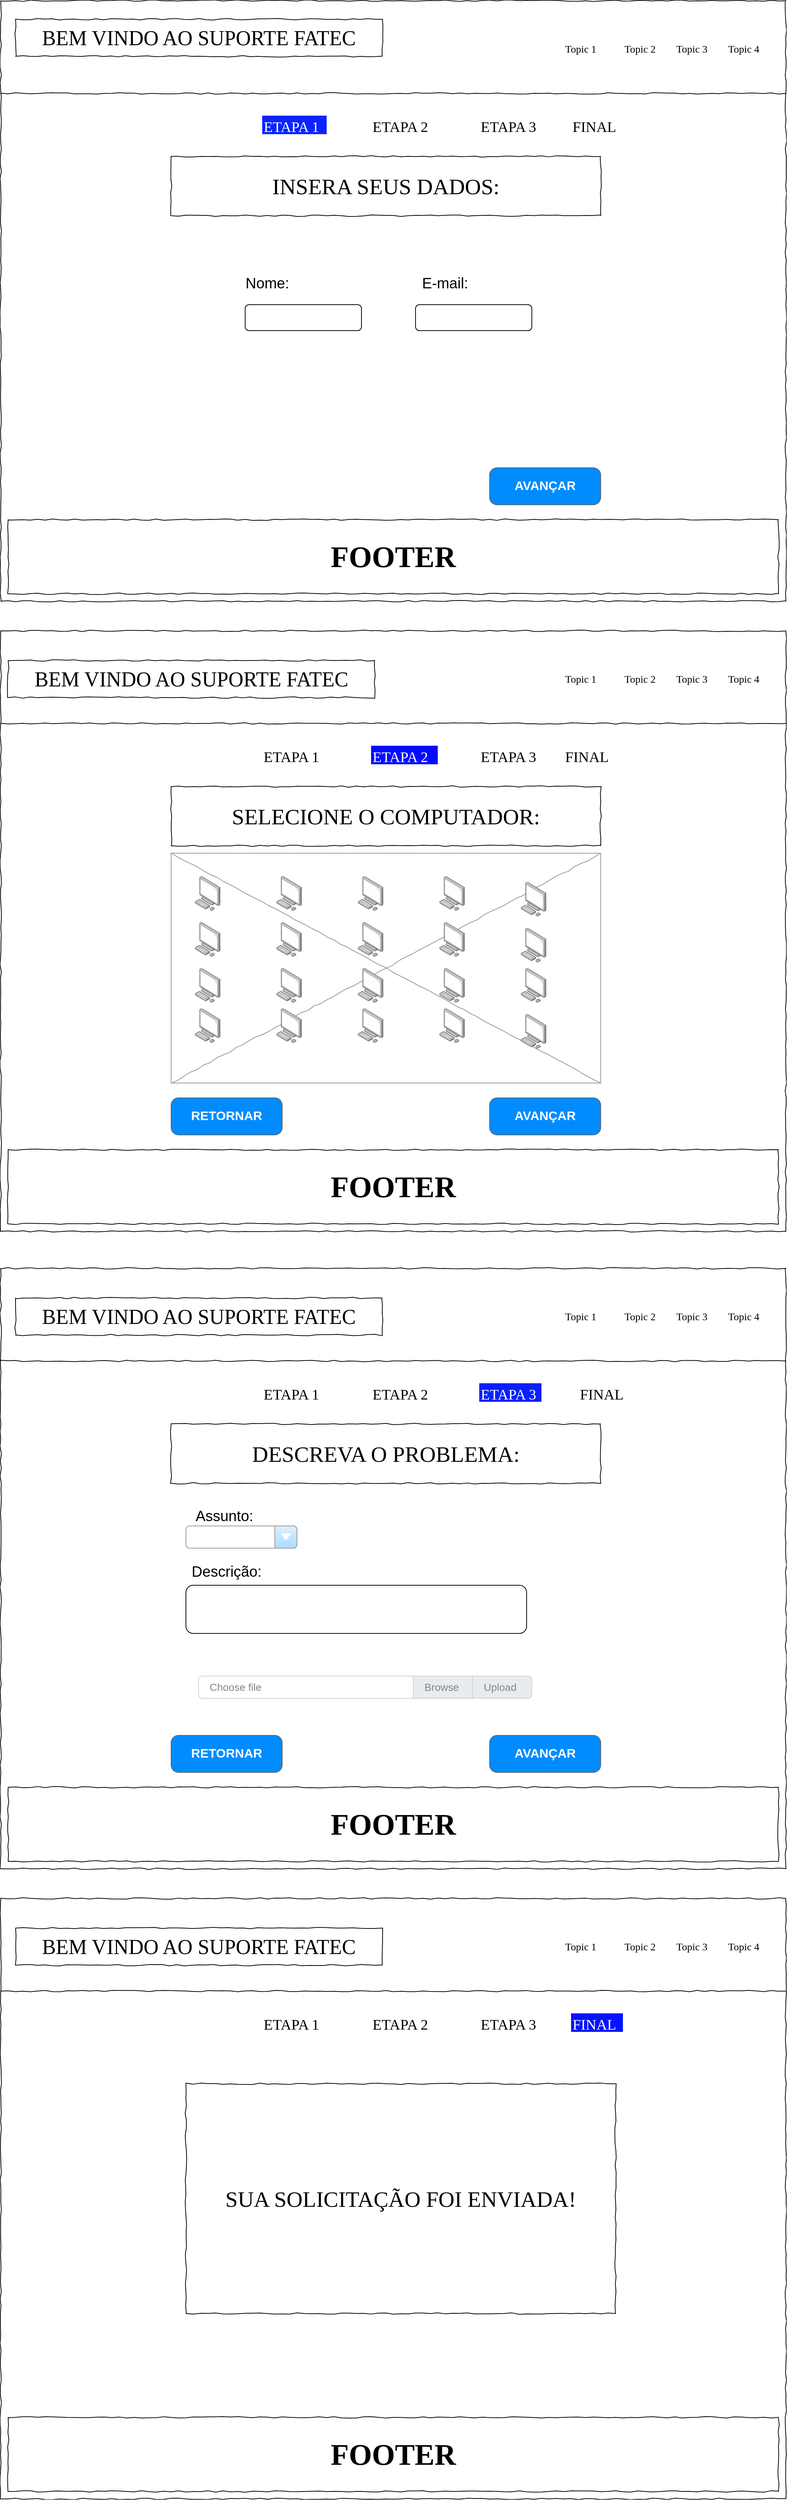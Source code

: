 <mxfile version="20.2.8" type="device"><diagram name="Page-1" id="03018318-947c-dd8e-b7a3-06fadd420f32"><mxGraphModel dx="3768" dy="3306" grid="1" gridSize="10" guides="1" tooltips="1" connect="1" arrows="1" fold="1" page="1" pageScale="1" pageWidth="1100" pageHeight="850" background="none" math="0" shadow="0"><root><mxCell id="0"/><mxCell id="1" parent="0"/><mxCell id="677b7b8949515195-1" value="" style="whiteSpace=wrap;html=1;rounded=0;shadow=0;labelBackgroundColor=none;strokeColor=#000000;strokeWidth=1;fillColor=none;fontFamily=Verdana;fontSize=12;fontColor=#000000;align=center;comic=1;" parent="1" vertex="1"><mxGeometry x="20" y="20" width="1060" height="810" as="geometry"/></mxCell><mxCell id="677b7b8949515195-4" value="Topic 1" style="text;html=1;points=[];align=left;verticalAlign=top;spacingTop=-4;fontSize=14;fontFamily=Verdana" parent="1" vertex="1"><mxGeometry x="780" y="75" width="60" height="20" as="geometry"/></mxCell><mxCell id="677b7b8949515195-5" value="Topic 2" style="text;html=1;points=[];align=left;verticalAlign=top;spacingTop=-4;fontSize=14;fontFamily=Verdana" parent="1" vertex="1"><mxGeometry x="860" y="75" width="60" height="20" as="geometry"/></mxCell><mxCell id="677b7b8949515195-6" value="Topic 3" style="text;html=1;points=[];align=left;verticalAlign=top;spacingTop=-4;fontSize=14;fontFamily=Verdana" parent="1" vertex="1"><mxGeometry x="930" y="75" width="60" height="20" as="geometry"/></mxCell><mxCell id="677b7b8949515195-7" value="Topic 4" style="text;html=1;points=[];align=left;verticalAlign=top;spacingTop=-4;fontSize=14;fontFamily=Verdana" parent="1" vertex="1"><mxGeometry x="1000" y="75" width="60" height="20" as="geometry"/></mxCell><mxCell id="677b7b8949515195-9" value="" style="line;strokeWidth=1;html=1;rounded=0;shadow=0;labelBackgroundColor=none;fillColor=none;fontFamily=Verdana;fontSize=14;fontColor=#000000;align=center;comic=1;" parent="1" vertex="1"><mxGeometry x="20" y="140" width="1060" height="10" as="geometry"/></mxCell><mxCell id="677b7b8949515195-11" value="ETAPA 1" style="text;html=1;points=[];align=left;verticalAlign=top;spacingTop=-4;fontSize=20;fontFamily=Verdana" parent="1" vertex="1"><mxGeometry x="373" y="175" width="60" height="20" as="geometry"/></mxCell><mxCell id="677b7b8949515195-12" value="&lt;font color=&quot;#ffffff&quot; style=&quot;font-size: 20px;&quot;&gt;ETAPA 2&lt;/font&gt;" style="text;html=1;points=[];align=left;verticalAlign=top;spacingTop=-4;fontSize=20;fontFamily=Verdana;fillColor=#030BFF;" parent="1" vertex="1"><mxGeometry x="520" y="175" width="90" height="25" as="geometry"/></mxCell><mxCell id="677b7b8949515195-13" value="ETAPA 3" style="text;html=1;points=[];align=left;verticalAlign=top;spacingTop=-4;fontSize=20;fontFamily=Verdana" parent="1" vertex="1"><mxGeometry x="666" y="175" width="60" height="20" as="geometry"/></mxCell><mxCell id="O3Sb71Dwkv4_aqK_xS9T-21" value="AVANÇAR" style="strokeWidth=1;shadow=0;dashed=0;align=center;html=1;shape=mxgraph.mockup.buttons.button;strokeColor=#666666;fontColor=#ffffff;mainText=;buttonStyle=round;fontSize=17;fontStyle=1;fillColor=#008cff;whiteSpace=wrap;" parent="1" vertex="1"><mxGeometry x="680" y="650" width="150" height="50" as="geometry"/></mxCell><mxCell id="O3Sb71Dwkv4_aqK_xS9T-22" value="RETORNAR" style="strokeWidth=1;shadow=0;dashed=0;align=center;html=1;shape=mxgraph.mockup.buttons.button;strokeColor=#666666;fontColor=#ffffff;mainText=;buttonStyle=round;fontSize=17;fontStyle=1;fillColor=#008cff;whiteSpace=wrap;" parent="1" vertex="1"><mxGeometry x="250" y="650" width="150" height="50" as="geometry"/></mxCell><mxCell id="O3Sb71Dwkv4_aqK_xS9T-23" value="&lt;font style=&quot;font-size: 40px;&quot;&gt;&lt;b&gt;FOOTER&lt;/b&gt;&lt;/font&gt;" style="whiteSpace=wrap;html=1;rounded=0;shadow=0;labelBackgroundColor=none;strokeWidth=1;fillColor=none;fontFamily=Verdana;fontSize=12;align=center;comic=1;" parent="1" vertex="1"><mxGeometry x="30" y="720" width="1040" height="100" as="geometry"/></mxCell><mxCell id="O3Sb71Dwkv4_aqK_xS9T-28" value="" style="group" parent="1" vertex="1" connectable="0"><mxGeometry x="250" y="320" width="580" height="310" as="geometry"/></mxCell><mxCell id="677b7b8949515195-16" value="" style="verticalLabelPosition=bottom;shadow=0;dashed=0;align=center;html=1;verticalAlign=top;strokeWidth=1;shape=mxgraph.mockup.graphics.simpleIcon;strokeColor=#999999;rounded=0;labelBackgroundColor=none;fontFamily=Verdana;fontSize=14;fontColor=#000000;comic=1;" parent="O3Sb71Dwkv4_aqK_xS9T-28" vertex="1"><mxGeometry width="580" height="310" as="geometry"/></mxCell><mxCell id="O3Sb71Dwkv4_aqK_xS9T-1" value="" style="points=[];aspect=fixed;html=1;align=center;shadow=0;dashed=0;image;image=img/lib/allied_telesis/computer_and_terminals/Personal_Computer.svg;" parent="O3Sb71Dwkv4_aqK_xS9T-28" vertex="1"><mxGeometry x="30" y="31" width="38.75" height="46.5" as="geometry"/></mxCell><mxCell id="O3Sb71Dwkv4_aqK_xS9T-2" value="" style="points=[];aspect=fixed;html=1;align=center;shadow=0;dashed=0;image;image=img/lib/allied_telesis/computer_and_terminals/Personal_Computer.svg;" parent="O3Sb71Dwkv4_aqK_xS9T-28" vertex="1"><mxGeometry x="30" y="93" width="38.75" height="46.5" as="geometry"/></mxCell><mxCell id="O3Sb71Dwkv4_aqK_xS9T-3" value="" style="points=[];aspect=fixed;html=1;align=center;shadow=0;dashed=0;image;image=img/lib/allied_telesis/computer_and_terminals/Personal_Computer.svg;" parent="O3Sb71Dwkv4_aqK_xS9T-28" vertex="1"><mxGeometry x="30" y="155" width="38.75" height="46.5" as="geometry"/></mxCell><mxCell id="O3Sb71Dwkv4_aqK_xS9T-4" value="" style="points=[];aspect=fixed;html=1;align=center;shadow=0;dashed=0;image;image=img/lib/allied_telesis/computer_and_terminals/Personal_Computer.svg;" parent="O3Sb71Dwkv4_aqK_xS9T-28" vertex="1"><mxGeometry x="30" y="209.25" width="38.75" height="46.5" as="geometry"/></mxCell><mxCell id="O3Sb71Dwkv4_aqK_xS9T-5" value="" style="points=[];aspect=fixed;html=1;align=center;shadow=0;dashed=0;image;image=img/lib/allied_telesis/computer_and_terminals/Personal_Computer.svg;" parent="O3Sb71Dwkv4_aqK_xS9T-28" vertex="1"><mxGeometry x="140" y="31" width="38.75" height="46.5" as="geometry"/></mxCell><mxCell id="O3Sb71Dwkv4_aqK_xS9T-6" value="" style="points=[];aspect=fixed;html=1;align=center;shadow=0;dashed=0;image;image=img/lib/allied_telesis/computer_and_terminals/Personal_Computer.svg;" parent="O3Sb71Dwkv4_aqK_xS9T-28" vertex="1"><mxGeometry x="140" y="93" width="38.75" height="46.5" as="geometry"/></mxCell><mxCell id="O3Sb71Dwkv4_aqK_xS9T-7" value="" style="points=[];aspect=fixed;html=1;align=center;shadow=0;dashed=0;image;image=img/lib/allied_telesis/computer_and_terminals/Personal_Computer.svg;" parent="O3Sb71Dwkv4_aqK_xS9T-28" vertex="1"><mxGeometry x="140" y="155" width="38.75" height="46.5" as="geometry"/></mxCell><mxCell id="O3Sb71Dwkv4_aqK_xS9T-8" value="" style="points=[];aspect=fixed;html=1;align=center;shadow=0;dashed=0;image;image=img/lib/allied_telesis/computer_and_terminals/Personal_Computer.svg;" parent="O3Sb71Dwkv4_aqK_xS9T-28" vertex="1"><mxGeometry x="140" y="209.25" width="38.75" height="46.5" as="geometry"/></mxCell><mxCell id="O3Sb71Dwkv4_aqK_xS9T-9" value="" style="points=[];aspect=fixed;html=1;align=center;shadow=0;dashed=0;image;image=img/lib/allied_telesis/computer_and_terminals/Personal_Computer.svg;" parent="O3Sb71Dwkv4_aqK_xS9T-28" vertex="1"><mxGeometry x="250" y="31" width="38.75" height="46.5" as="geometry"/></mxCell><mxCell id="O3Sb71Dwkv4_aqK_xS9T-10" value="" style="points=[];aspect=fixed;html=1;align=center;shadow=0;dashed=0;image;image=img/lib/allied_telesis/computer_and_terminals/Personal_Computer.svg;" parent="O3Sb71Dwkv4_aqK_xS9T-28" vertex="1"><mxGeometry x="250" y="93" width="38.75" height="46.5" as="geometry"/></mxCell><mxCell id="O3Sb71Dwkv4_aqK_xS9T-11" value="" style="points=[];aspect=fixed;html=1;align=center;shadow=0;dashed=0;image;image=img/lib/allied_telesis/computer_and_terminals/Personal_Computer.svg;" parent="O3Sb71Dwkv4_aqK_xS9T-28" vertex="1"><mxGeometry x="250" y="155" width="38.75" height="46.5" as="geometry"/></mxCell><mxCell id="O3Sb71Dwkv4_aqK_xS9T-12" value="" style="points=[];aspect=fixed;html=1;align=center;shadow=0;dashed=0;image;image=img/lib/allied_telesis/computer_and_terminals/Personal_Computer.svg;" parent="O3Sb71Dwkv4_aqK_xS9T-28" vertex="1"><mxGeometry x="250" y="209.25" width="38.75" height="46.5" as="geometry"/></mxCell><mxCell id="O3Sb71Dwkv4_aqK_xS9T-13" value="" style="points=[];aspect=fixed;html=1;align=center;shadow=0;dashed=0;image;image=img/lib/allied_telesis/computer_and_terminals/Personal_Computer.svg;" parent="O3Sb71Dwkv4_aqK_xS9T-28" vertex="1"><mxGeometry x="360" y="31" width="38.75" height="46.5" as="geometry"/></mxCell><mxCell id="O3Sb71Dwkv4_aqK_xS9T-14" value="" style="points=[];aspect=fixed;html=1;align=center;shadow=0;dashed=0;image;image=img/lib/allied_telesis/computer_and_terminals/Personal_Computer.svg;" parent="O3Sb71Dwkv4_aqK_xS9T-28" vertex="1"><mxGeometry x="360" y="93" width="38.75" height="46.5" as="geometry"/></mxCell><mxCell id="O3Sb71Dwkv4_aqK_xS9T-15" value="" style="points=[];aspect=fixed;html=1;align=center;shadow=0;dashed=0;image;image=img/lib/allied_telesis/computer_and_terminals/Personal_Computer.svg;" parent="O3Sb71Dwkv4_aqK_xS9T-28" vertex="1"><mxGeometry x="360" y="155" width="38.75" height="46.5" as="geometry"/></mxCell><mxCell id="O3Sb71Dwkv4_aqK_xS9T-16" value="" style="points=[];aspect=fixed;html=1;align=center;shadow=0;dashed=0;image;image=img/lib/allied_telesis/computer_and_terminals/Personal_Computer.svg;" parent="O3Sb71Dwkv4_aqK_xS9T-28" vertex="1"><mxGeometry x="360" y="209.25" width="38.75" height="46.5" as="geometry"/></mxCell><mxCell id="O3Sb71Dwkv4_aqK_xS9T-17" value="" style="points=[];aspect=fixed;html=1;align=center;shadow=0;dashed=0;image;image=img/lib/allied_telesis/computer_and_terminals/Personal_Computer.svg;" parent="O3Sb71Dwkv4_aqK_xS9T-28" vertex="1"><mxGeometry x="470" y="38.75" width="38.75" height="46.5" as="geometry"/></mxCell><mxCell id="O3Sb71Dwkv4_aqK_xS9T-18" value="" style="points=[];aspect=fixed;html=1;align=center;shadow=0;dashed=0;image;image=img/lib/allied_telesis/computer_and_terminals/Personal_Computer.svg;" parent="O3Sb71Dwkv4_aqK_xS9T-28" vertex="1"><mxGeometry x="470" y="100.75" width="38.75" height="46.5" as="geometry"/></mxCell><mxCell id="O3Sb71Dwkv4_aqK_xS9T-19" value="" style="points=[];aspect=fixed;html=1;align=center;shadow=0;dashed=0;image;image=img/lib/allied_telesis/computer_and_terminals/Personal_Computer.svg;" parent="O3Sb71Dwkv4_aqK_xS9T-28" vertex="1"><mxGeometry x="470" y="155" width="38.75" height="46.5" as="geometry"/></mxCell><mxCell id="O3Sb71Dwkv4_aqK_xS9T-20" value="" style="points=[];aspect=fixed;html=1;align=center;shadow=0;dashed=0;image;image=img/lib/allied_telesis/computer_and_terminals/Personal_Computer.svg;" parent="O3Sb71Dwkv4_aqK_xS9T-28" vertex="1"><mxGeometry x="470" y="217" width="38.75" height="46.5" as="geometry"/></mxCell><mxCell id="O3Sb71Dwkv4_aqK_xS9T-29" value="&lt;font style=&quot;font-size: 30px;&quot;&gt;SELECIONE O COMPUTADOR:&lt;/font&gt;" style="whiteSpace=wrap;html=1;rounded=0;shadow=0;labelBackgroundColor=none;strokeWidth=1;fillColor=none;fontFamily=Verdana;fontSize=12;align=center;comic=1;" parent="1" vertex="1"><mxGeometry x="250" y="230" width="580" height="80" as="geometry"/></mxCell><mxCell id="O3Sb71Dwkv4_aqK_xS9T-30" value="" style="whiteSpace=wrap;html=1;rounded=0;shadow=0;labelBackgroundColor=none;strokeColor=#000000;strokeWidth=1;fillColor=none;fontFamily=Verdana;fontSize=12;fontColor=#000000;align=center;comic=1;" parent="1" vertex="1"><mxGeometry x="20" y="880" width="1060" height="810" as="geometry"/></mxCell><mxCell id="O3Sb71Dwkv4_aqK_xS9T-32" value="Topic 1" style="text;html=1;points=[];align=left;verticalAlign=top;spacingTop=-4;fontSize=14;fontFamily=Verdana" parent="1" vertex="1"><mxGeometry x="780" y="935" width="60" height="20" as="geometry"/></mxCell><mxCell id="O3Sb71Dwkv4_aqK_xS9T-33" value="Topic 2" style="text;html=1;points=[];align=left;verticalAlign=top;spacingTop=-4;fontSize=14;fontFamily=Verdana" parent="1" vertex="1"><mxGeometry x="860" y="935" width="60" height="20" as="geometry"/></mxCell><mxCell id="O3Sb71Dwkv4_aqK_xS9T-34" value="Topic 3" style="text;html=1;points=[];align=left;verticalAlign=top;spacingTop=-4;fontSize=14;fontFamily=Verdana" parent="1" vertex="1"><mxGeometry x="930" y="935" width="60" height="20" as="geometry"/></mxCell><mxCell id="O3Sb71Dwkv4_aqK_xS9T-35" value="Topic 4" style="text;html=1;points=[];align=left;verticalAlign=top;spacingTop=-4;fontSize=14;fontFamily=Verdana" parent="1" vertex="1"><mxGeometry x="1000" y="935" width="60" height="20" as="geometry"/></mxCell><mxCell id="O3Sb71Dwkv4_aqK_xS9T-36" value="" style="line;strokeWidth=1;html=1;rounded=0;shadow=0;labelBackgroundColor=none;fillColor=none;fontFamily=Verdana;fontSize=14;fontColor=#000000;align=center;comic=1;" parent="1" vertex="1"><mxGeometry x="20" y="1000" width="1060" height="10" as="geometry"/></mxCell><mxCell id="O3Sb71Dwkv4_aqK_xS9T-38" value="ETAPA 1" style="text;html=1;points=[];align=left;verticalAlign=top;spacingTop=-4;fontSize=20;fontFamily=Verdana" parent="1" vertex="1"><mxGeometry x="373" y="1035" width="60" height="20" as="geometry"/></mxCell><mxCell id="O3Sb71Dwkv4_aqK_xS9T-39" value="&lt;font style=&quot;font-size: 20px;&quot;&gt;ETAPA 2&lt;/font&gt;" style="text;html=1;points=[];align=left;verticalAlign=top;spacingTop=-4;fontSize=20;fontFamily=Verdana;fillColor=none;" parent="1" vertex="1"><mxGeometry x="520" y="1035" width="90" height="25" as="geometry"/></mxCell><mxCell id="O3Sb71Dwkv4_aqK_xS9T-40" value="&lt;font color=&quot;#ffffff&quot;&gt;ETAPA 3&lt;/font&gt;" style="text;html=1;points=[];align=left;verticalAlign=top;spacingTop=-4;fontSize=20;fontFamily=Verdana;fillColor=#0820FF;" parent="1" vertex="1"><mxGeometry x="666" y="1035" width="84" height="25" as="geometry"/></mxCell><mxCell id="O3Sb71Dwkv4_aqK_xS9T-41" value="AVANÇAR" style="strokeWidth=1;shadow=0;dashed=0;align=center;html=1;shape=mxgraph.mockup.buttons.button;strokeColor=#666666;fontColor=#ffffff;mainText=;buttonStyle=round;fontSize=17;fontStyle=1;fillColor=#008cff;whiteSpace=wrap;" parent="1" vertex="1"><mxGeometry x="680" y="1510" width="150" height="50" as="geometry"/></mxCell><mxCell id="O3Sb71Dwkv4_aqK_xS9T-42" value="RETORNAR" style="strokeWidth=1;shadow=0;dashed=0;align=center;html=1;shape=mxgraph.mockup.buttons.button;strokeColor=#666666;fontColor=#ffffff;mainText=;buttonStyle=round;fontSize=17;fontStyle=1;fillColor=#008cff;whiteSpace=wrap;" parent="1" vertex="1"><mxGeometry x="250" y="1510" width="150" height="50" as="geometry"/></mxCell><mxCell id="O3Sb71Dwkv4_aqK_xS9T-43" value="&lt;font style=&quot;font-size: 40px;&quot;&gt;&lt;b&gt;FOOTER&lt;/b&gt;&lt;/font&gt;" style="whiteSpace=wrap;html=1;rounded=0;shadow=0;labelBackgroundColor=none;strokeWidth=1;fillColor=none;fontFamily=Verdana;fontSize=12;align=center;comic=1;" parent="1" vertex="1"><mxGeometry x="30" y="1580" width="1040" height="100" as="geometry"/></mxCell><mxCell id="O3Sb71Dwkv4_aqK_xS9T-66" value="&lt;font style=&quot;font-size: 30px;&quot;&gt;DESCREVA O PROBLEMA:&lt;/font&gt;" style="whiteSpace=wrap;html=1;rounded=0;shadow=0;labelBackgroundColor=none;strokeWidth=1;fillColor=none;fontFamily=Verdana;fontSize=12;align=center;comic=1;" parent="1" vertex="1"><mxGeometry x="250" y="1090" width="580" height="80" as="geometry"/></mxCell><mxCell id="O3Sb71Dwkv4_aqK_xS9T-67" value="" style="whiteSpace=wrap;html=1;rounded=0;shadow=0;labelBackgroundColor=none;strokeColor=#000000;strokeWidth=1;fillColor=none;fontFamily=Verdana;fontSize=12;fontColor=#000000;align=center;comic=1;" parent="1" vertex="1"><mxGeometry x="20" y="1730" width="1060" height="810" as="geometry"/></mxCell><mxCell id="O3Sb71Dwkv4_aqK_xS9T-69" value="Topic 1" style="text;html=1;points=[];align=left;verticalAlign=top;spacingTop=-4;fontSize=14;fontFamily=Verdana" parent="1" vertex="1"><mxGeometry x="780" y="1785" width="60" height="20" as="geometry"/></mxCell><mxCell id="O3Sb71Dwkv4_aqK_xS9T-70" value="Topic 2" style="text;html=1;points=[];align=left;verticalAlign=top;spacingTop=-4;fontSize=14;fontFamily=Verdana" parent="1" vertex="1"><mxGeometry x="860" y="1785" width="60" height="20" as="geometry"/></mxCell><mxCell id="O3Sb71Dwkv4_aqK_xS9T-71" value="Topic 3" style="text;html=1;points=[];align=left;verticalAlign=top;spacingTop=-4;fontSize=14;fontFamily=Verdana" parent="1" vertex="1"><mxGeometry x="930" y="1785" width="60" height="20" as="geometry"/></mxCell><mxCell id="O3Sb71Dwkv4_aqK_xS9T-72" value="Topic 4" style="text;html=1;points=[];align=left;verticalAlign=top;spacingTop=-4;fontSize=14;fontFamily=Verdana" parent="1" vertex="1"><mxGeometry x="1000" y="1785" width="60" height="20" as="geometry"/></mxCell><mxCell id="O3Sb71Dwkv4_aqK_xS9T-73" value="" style="line;strokeWidth=1;html=1;rounded=0;shadow=0;labelBackgroundColor=none;fillColor=none;fontFamily=Verdana;fontSize=14;fontColor=#000000;align=center;comic=1;" parent="1" vertex="1"><mxGeometry x="20" y="1850" width="1060" height="10" as="geometry"/></mxCell><mxCell id="O3Sb71Dwkv4_aqK_xS9T-75" value="ETAPA 1" style="text;html=1;points=[];align=left;verticalAlign=top;spacingTop=-4;fontSize=20;fontFamily=Verdana" parent="1" vertex="1"><mxGeometry x="373" y="1885" width="60" height="20" as="geometry"/></mxCell><mxCell id="O3Sb71Dwkv4_aqK_xS9T-76" value="&lt;font style=&quot;font-size: 20px;&quot;&gt;ETAPA 2&lt;/font&gt;" style="text;html=1;points=[];align=left;verticalAlign=top;spacingTop=-4;fontSize=20;fontFamily=Verdana;fillColor=none;" parent="1" vertex="1"><mxGeometry x="520" y="1885" width="90" height="25" as="geometry"/></mxCell><mxCell id="O3Sb71Dwkv4_aqK_xS9T-77" value="ETAPA 3" style="text;html=1;points=[];align=left;verticalAlign=top;spacingTop=-4;fontSize=20;fontFamily=Verdana" parent="1" vertex="1"><mxGeometry x="666" y="1885" width="60" height="20" as="geometry"/></mxCell><mxCell id="O3Sb71Dwkv4_aqK_xS9T-80" value="&lt;font style=&quot;font-size: 40px;&quot;&gt;&lt;b&gt;FOOTER&lt;/b&gt;&lt;/font&gt;" style="whiteSpace=wrap;html=1;rounded=0;shadow=0;labelBackgroundColor=none;strokeWidth=1;fillColor=none;fontFamily=Verdana;fontSize=12;align=center;comic=1;" parent="1" vertex="1"><mxGeometry x="30" y="2430" width="1040" height="100" as="geometry"/></mxCell><mxCell id="O3Sb71Dwkv4_aqK_xS9T-103" value="&lt;font style=&quot;font-size: 30px;&quot;&gt;SUA SOLICITAÇÃO FOI ENVIADA!&lt;/font&gt;" style="whiteSpace=wrap;html=1;rounded=0;shadow=0;labelBackgroundColor=none;strokeWidth=1;fillColor=none;fontFamily=Verdana;fontSize=12;align=center;comic=1;" parent="1" vertex="1"><mxGeometry x="270" y="1980" width="580" height="310" as="geometry"/></mxCell><mxCell id="O3Sb71Dwkv4_aqK_xS9T-104" value="" style="whiteSpace=wrap;html=1;rounded=0;shadow=0;labelBackgroundColor=none;strokeColor=#000000;strokeWidth=1;fillColor=none;fontFamily=Verdana;fontSize=12;fontColor=#000000;align=center;comic=1;" parent="1" vertex="1"><mxGeometry x="20" y="-830" width="1060" height="810" as="geometry"/></mxCell><mxCell id="O3Sb71Dwkv4_aqK_xS9T-105" value="BEM VINDO AO SUPORTE FATEC" style="whiteSpace=wrap;html=1;rounded=0;shadow=0;labelBackgroundColor=none;strokeWidth=1;fontFamily=Verdana;fontSize=28;align=center;comic=1;" parent="1" vertex="1"><mxGeometry x="40" y="-805" width="495" height="50" as="geometry"/></mxCell><mxCell id="O3Sb71Dwkv4_aqK_xS9T-106" value="Topic 1" style="text;html=1;points=[];align=left;verticalAlign=top;spacingTop=-4;fontSize=14;fontFamily=Verdana" parent="1" vertex="1"><mxGeometry x="780" y="-775" width="60" height="20" as="geometry"/></mxCell><mxCell id="O3Sb71Dwkv4_aqK_xS9T-107" value="Topic 2" style="text;html=1;points=[];align=left;verticalAlign=top;spacingTop=-4;fontSize=14;fontFamily=Verdana" parent="1" vertex="1"><mxGeometry x="860" y="-775" width="60" height="20" as="geometry"/></mxCell><mxCell id="O3Sb71Dwkv4_aqK_xS9T-108" value="Topic 3" style="text;html=1;points=[];align=left;verticalAlign=top;spacingTop=-4;fontSize=14;fontFamily=Verdana" parent="1" vertex="1"><mxGeometry x="930" y="-775" width="60" height="20" as="geometry"/></mxCell><mxCell id="O3Sb71Dwkv4_aqK_xS9T-109" value="Topic 4" style="text;html=1;points=[];align=left;verticalAlign=top;spacingTop=-4;fontSize=14;fontFamily=Verdana" parent="1" vertex="1"><mxGeometry x="1000" y="-775" width="60" height="20" as="geometry"/></mxCell><mxCell id="O3Sb71Dwkv4_aqK_xS9T-110" value="" style="line;strokeWidth=1;html=1;rounded=0;shadow=0;labelBackgroundColor=none;fillColor=none;fontFamily=Verdana;fontSize=14;fontColor=#000000;align=center;comic=1;" parent="1" vertex="1"><mxGeometry x="20" y="-710" width="1060" height="10" as="geometry"/></mxCell><mxCell id="O3Sb71Dwkv4_aqK_xS9T-112" value="&lt;font color=&quot;#ffffff&quot;&gt;ETAPA 1&lt;/font&gt;" style="text;html=1;points=[];align=left;verticalAlign=top;spacingTop=-4;fontSize=20;fontFamily=Verdana;fillColor=#0A23FF;" parent="1" vertex="1"><mxGeometry x="373" y="-675" width="87" height="25" as="geometry"/></mxCell><mxCell id="O3Sb71Dwkv4_aqK_xS9T-113" value="&lt;font style=&quot;font-size: 20px;&quot;&gt;ETAPA 2&lt;/font&gt;" style="text;html=1;points=[];align=left;verticalAlign=top;spacingTop=-4;fontSize=20;fontFamily=Verdana;fillColor=none;" parent="1" vertex="1"><mxGeometry x="520" y="-675" width="90" height="25" as="geometry"/></mxCell><mxCell id="O3Sb71Dwkv4_aqK_xS9T-114" value="ETAPA 3" style="text;html=1;points=[];align=left;verticalAlign=top;spacingTop=-4;fontSize=20;fontFamily=Verdana" parent="1" vertex="1"><mxGeometry x="666" y="-675" width="84" height="25" as="geometry"/></mxCell><mxCell id="O3Sb71Dwkv4_aqK_xS9T-115" value="AVANÇAR" style="strokeWidth=1;shadow=0;dashed=0;align=center;html=1;shape=mxgraph.mockup.buttons.button;strokeColor=#666666;fontColor=#ffffff;mainText=;buttonStyle=round;fontSize=17;fontStyle=1;fillColor=#008cff;whiteSpace=wrap;" parent="1" vertex="1"><mxGeometry x="680" y="-200" width="150" height="50" as="geometry"/></mxCell><mxCell id="O3Sb71Dwkv4_aqK_xS9T-117" value="&lt;font style=&quot;font-size: 40px;&quot;&gt;&lt;b&gt;FOOTER&lt;/b&gt;&lt;/font&gt;" style="whiteSpace=wrap;html=1;rounded=0;shadow=0;labelBackgroundColor=none;strokeWidth=1;fillColor=none;fontFamily=Verdana;fontSize=12;align=center;comic=1;" parent="1" vertex="1"><mxGeometry x="30" y="-130" width="1040" height="100" as="geometry"/></mxCell><mxCell id="O3Sb71Dwkv4_aqK_xS9T-140" value="&lt;font style=&quot;font-size: 30px;&quot;&gt;INSERA SEUS DADOS:&lt;/font&gt;" style="whiteSpace=wrap;html=1;rounded=0;shadow=0;labelBackgroundColor=none;strokeWidth=1;fillColor=none;fontFamily=Verdana;fontSize=12;align=center;comic=1;" parent="1" vertex="1"><mxGeometry x="250" y="-620" width="580" height="80" as="geometry"/></mxCell><mxCell id="MmT07Iyx9nfVA0BDpmk7-7" value="" style="group" vertex="1" connectable="0" parent="1"><mxGeometry x="350" y="-465" width="387" height="80" as="geometry"/></mxCell><mxCell id="MmT07Iyx9nfVA0BDpmk7-2" value="" style="rounded=1;whiteSpace=wrap;html=1;fontColor=#FFFFFF;fillColor=#FFFFFF;" vertex="1" parent="MmT07Iyx9nfVA0BDpmk7-7"><mxGeometry y="45" width="157" height="35" as="geometry"/></mxCell><mxCell id="MmT07Iyx9nfVA0BDpmk7-3" value="&lt;font style=&quot;font-size: 20px;&quot; color=&quot;#000000&quot;&gt;Nome:&lt;/font&gt;" style="text;html=1;strokeColor=none;fillColor=none;align=center;verticalAlign=middle;whiteSpace=wrap;rounded=0;fontColor=#FFFFFF;" vertex="1" parent="MmT07Iyx9nfVA0BDpmk7-7"><mxGeometry width="60" height="30" as="geometry"/></mxCell><mxCell id="MmT07Iyx9nfVA0BDpmk7-4" value="" style="rounded=1;whiteSpace=wrap;html=1;fontColor=#FFFFFF;fillColor=#FFFFFF;" vertex="1" parent="MmT07Iyx9nfVA0BDpmk7-7"><mxGeometry x="230" y="45" width="157" height="35" as="geometry"/></mxCell><mxCell id="MmT07Iyx9nfVA0BDpmk7-5" value="&lt;font style=&quot;font-size: 20px;&quot; color=&quot;#000000&quot;&gt;E-mail:&lt;/font&gt;" style="text;html=1;strokeColor=none;fillColor=none;align=center;verticalAlign=middle;whiteSpace=wrap;rounded=0;fontColor=#FFFFFF;" vertex="1" parent="MmT07Iyx9nfVA0BDpmk7-7"><mxGeometry x="230" width="80" height="30" as="geometry"/></mxCell><mxCell id="MmT07Iyx9nfVA0BDpmk7-10" value="&lt;font style=&quot;font-size: 20px;&quot; color=&quot;#000000&quot;&gt;Assunto:&lt;/font&gt;" style="text;html=1;strokeColor=none;fillColor=none;align=center;verticalAlign=middle;whiteSpace=wrap;rounded=0;fontColor=#FFFFFF;" vertex="1" parent="1"><mxGeometry x="277" y="1197.5" width="90" height="30" as="geometry"/></mxCell><mxCell id="MmT07Iyx9nfVA0BDpmk7-11" value="" style="rounded=1;whiteSpace=wrap;html=1;fontColor=#FFFFFF;fillColor=#FFFFFF;" vertex="1" parent="1"><mxGeometry x="270" y="1307.5" width="460" height="65" as="geometry"/></mxCell><mxCell id="MmT07Iyx9nfVA0BDpmk7-12" value="&lt;font style=&quot;font-size: 20px;&quot; color=&quot;#000000&quot;&gt;Descrição:&lt;/font&gt;" style="text;html=1;strokeColor=none;fillColor=none;align=center;verticalAlign=middle;whiteSpace=wrap;rounded=0;fontColor=#FFFFFF;" vertex="1" parent="1"><mxGeometry x="270" y="1272.5" width="110" height="30" as="geometry"/></mxCell><mxCell id="MmT07Iyx9nfVA0BDpmk7-14" value="" style="strokeWidth=1;shadow=0;dashed=0;align=center;html=1;shape=mxgraph.mockup.forms.comboBox;strokeColor=#999999;fillColor=#ddeeff;align=left;fillColor2=#aaddff;mainText=;fontColor=#666666;fontSize=17;spacingLeft=3;" vertex="1" parent="1"><mxGeometry x="270" y="1227.5" width="150" height="30" as="geometry"/></mxCell><mxCell id="MmT07Iyx9nfVA0BDpmk7-15" value="Choose file" style="html=1;shadow=0;dashed=0;shape=mxgraph.bootstrap.rrect;rSize=5;strokeColor=#CED4DA;html=1;whiteSpace=wrap;fillColor=#FFFFFF;fontColor=#7D868C;align=left;spacing=15;fontSize=14;" vertex="1" parent="1"><mxGeometry x="287" y="1430" width="450" height="30" as="geometry"/></mxCell><mxCell id="MmT07Iyx9nfVA0BDpmk7-16" value="Upload" style="html=1;shadow=0;dashed=0;shape=mxgraph.bootstrap.rightButton;strokeColor=#CED4DA;gradientColor=inherit;fontColor=inherit;fillColor=#E9ECEF;rSize=5;perimeter=none;whiteSpace=wrap;resizeHeight=1;fontSize=14;align=left;spacing=15;" vertex="1" parent="MmT07Iyx9nfVA0BDpmk7-15"><mxGeometry x="1" width="80" height="30" relative="1" as="geometry"><mxPoint x="-80" as="offset"/></mxGeometry></mxCell><mxCell id="MmT07Iyx9nfVA0BDpmk7-17" value="Browse" style="html=1;shadow=0;dashed=0;strokeColor=#CED4DA;gradientColor=inherit;fontColor=inherit;fillColor=#E9ECEF;perimeter=none;whiteSpace=wrap;resizeHeight=1;fontSize=14;align=left;spacing=15;" vertex="1" parent="MmT07Iyx9nfVA0BDpmk7-15"><mxGeometry x="1" width="80" height="30" relative="1" as="geometry"><mxPoint x="-160" as="offset"/></mxGeometry></mxCell><mxCell id="MmT07Iyx9nfVA0BDpmk7-21" value="BEM VINDO AO SUPORTE FATEC" style="whiteSpace=wrap;html=1;rounded=0;shadow=0;labelBackgroundColor=none;strokeWidth=1;fontFamily=Verdana;fontSize=28;align=center;comic=1;" vertex="1" parent="1"><mxGeometry x="30" y="60" width="495" height="50" as="geometry"/></mxCell><mxCell id="MmT07Iyx9nfVA0BDpmk7-22" value="BEM VINDO AO SUPORTE FATEC" style="whiteSpace=wrap;html=1;rounded=0;shadow=0;labelBackgroundColor=none;strokeWidth=1;fontFamily=Verdana;fontSize=28;align=center;comic=1;" vertex="1" parent="1"><mxGeometry x="40" y="920" width="495" height="50" as="geometry"/></mxCell><mxCell id="MmT07Iyx9nfVA0BDpmk7-23" value="BEM VINDO AO SUPORTE FATEC" style="whiteSpace=wrap;html=1;rounded=0;shadow=0;labelBackgroundColor=none;strokeWidth=1;fontFamily=Verdana;fontSize=28;align=center;comic=1;" vertex="1" parent="1"><mxGeometry x="40" y="1770" width="495" height="50" as="geometry"/></mxCell><mxCell id="MmT07Iyx9nfVA0BDpmk7-24" value="&lt;font color=&quot;#ffffff&quot;&gt;FINAL&lt;/font&gt;" style="text;html=1;points=[];align=left;verticalAlign=top;spacingTop=-4;fontSize=20;fontFamily=Verdana;fillColor=#0313FF;" vertex="1" parent="1"><mxGeometry x="790" y="1885" width="70" height="25" as="geometry"/></mxCell><mxCell id="MmT07Iyx9nfVA0BDpmk7-25" value="FINAL" style="text;html=1;points=[];align=left;verticalAlign=top;spacingTop=-4;fontSize=20;fontFamily=Verdana;fillColor=none;" vertex="1" parent="1"><mxGeometry x="800" y="1035" width="70" height="25" as="geometry"/></mxCell><mxCell id="MmT07Iyx9nfVA0BDpmk7-26" value="FINAL" style="text;html=1;points=[];align=left;verticalAlign=top;spacingTop=-4;fontSize=20;fontFamily=Verdana;fillColor=none;" vertex="1" parent="1"><mxGeometry x="780" y="175" width="70" height="25" as="geometry"/></mxCell><mxCell id="MmT07Iyx9nfVA0BDpmk7-27" value="FINAL" style="text;html=1;points=[];align=left;verticalAlign=top;spacingTop=-4;fontSize=20;fontFamily=Verdana;fillColor=none;" vertex="1" parent="1"><mxGeometry x="790" y="-675" width="70" height="25" as="geometry"/></mxCell></root></mxGraphModel></diagram></mxfile>